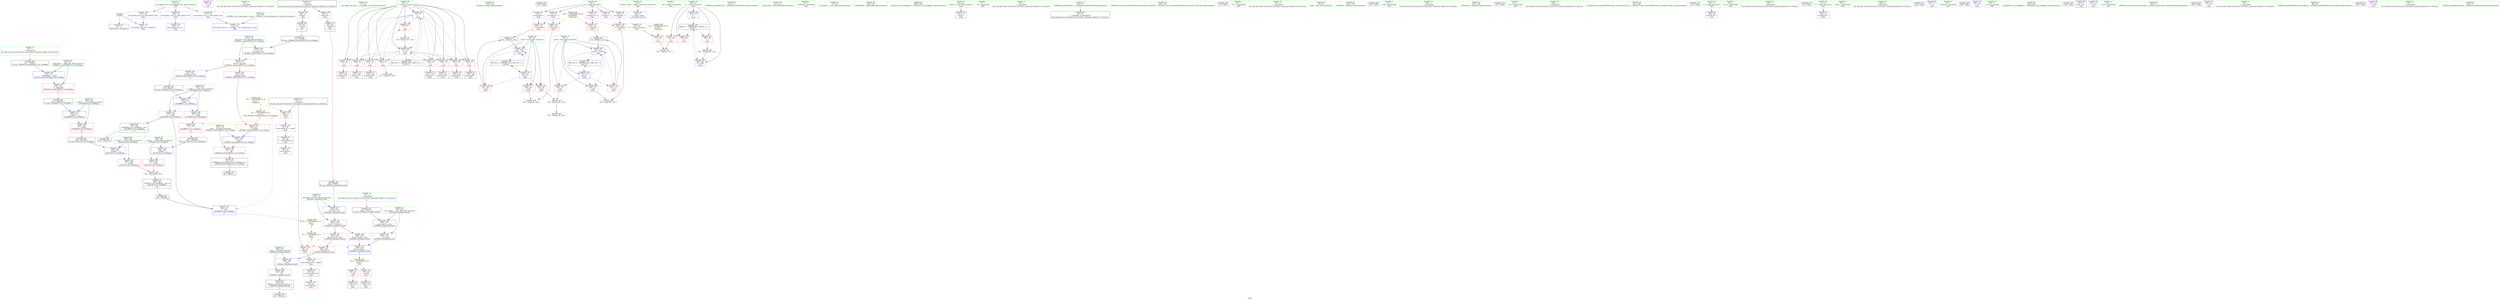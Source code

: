 digraph "SVFG" {
	label="SVFG";

	Node0x56224a4ab5f0 [shape=record,color=grey,label="{NodeID: 0\nNullPtr}"];
	Node0x56224a4ab5f0 -> Node0x56224a4c4850[style=solid];
	Node0x56224a4ab5f0 -> Node0x56224a4ca4c0[style=solid];
	Node0x56224a4c34f0 [shape=record,color=purple,label="{NodeID: 97\n189\<--30\n\<--.str.5\nmain\n}"];
	Node0x56224a4c0b30 [shape=record,color=green,label="{NodeID: 14\n77\<--1\n\<--dummyObj\nCan only get source location for instruction, argument, global var or function.}"];
	Node0x56224a4c30c0 [shape=record,color=red,label="{NodeID: 111\n100\<--21\n\<--stdin\nmain\n}"];
	Node0x56224a4c30c0 -> Node0x56224a4c5060[style=solid];
	Node0x56224a4c1930 [shape=record,color=green,label="{NodeID: 28\n37\<--38\n__cxx_global_var_init\<--__cxx_global_var_init_field_insensitive\n}"];
	Node0x56224a4c8d30 [shape=record,color=red,label="{NodeID: 125\n136\<--72\n\<--i\nmain\n}"];
	Node0x56224a4c8d30 -> Node0x56224a4c52d0[style=solid];
	Node0x56224a4c2610 [shape=record,color=green,label="{NodeID: 42\n104\<--105\nfreopen\<--freopen_field_insensitive\n}"];
	Node0x56224a4defd0 [shape=record,color=yellow,style=double,label="{NodeID: 305\n2V_3 = CSCHI(MR_2V_2)\npts\{1 \}\nCS[]}"];
	Node0x56224a4defd0 -> Node0x56224a4c30c0[style=dashed];
	Node0x56224a4defd0 -> Node0x56224a4c3190[style=dashed];
	Node0x56224a4c9890 [shape=record,color=red,label="{NodeID: 139\n226\<--216\n\<--__fmtfl.addr\n_ZNSt8ios_base4setfESt13_Ios_Fmtflags\n|{<s0>17}}"];
	Node0x56224a4c9890:s0 -> Node0x56224a4e9ae0[style=solid,color=red];
	Node0x56224a4c4310 [shape=record,color=green,label="{NodeID: 56\n278\<--279\n__a.addr\<--__a.addr_field_insensitive\n_ZStoRRSt13_Ios_FmtflagsS_\n}"];
	Node0x56224a4c4310 -> Node0x56224a4c9e40[style=solid];
	Node0x56224a4c4310 -> Node0x56224a4c9f10[style=solid];
	Node0x56224a4c4310 -> Node0x56224a4cb2c0[style=solid];
	Node0x56224a4e9590 [shape=record,color=black,label="{NodeID: 319\n110 = PHI()\n}"];
	Node0x56224a4ca3f0 [shape=record,color=blue,label="{NodeID: 153\n311\<--34\nllvm.global_ctors_1\<--_GLOBAL__sub_I_hqwhuang_2_0.cpp\nGlob }"];
	Node0x56224a4c4f90 [shape=record,color=black,label="{NodeID: 70\n95\<--94\n\<--add.ptr5\nmain\n|{<s0>5}}"];
	Node0x56224a4c4f90:s0 -> Node0x56224a4e9ea0[style=solid,color=red];
	Node0x56224a4d12a0 [shape=record,color=grey,label="{NodeID: 250\n165 = cmp(160, 164, )\n}"];
	Node0x56224a4caf80 [shape=record,color=blue,label="{NodeID: 167\n236\<--234\nthis.addr\<--this\n_ZNSt8ios_base9precisionEl\n}"];
	Node0x56224a4caf80 -> Node0x56224a4c9b00[style=dashed];
	Node0x56224a4c5af0 [shape=record,color=purple,label="{NodeID: 84\n43\<--4\n\<--_ZStL8__ioinit\n__cxx_global_var_init\n}"];
	Node0x56224a4bf770 [shape=record,color=green,label="{NodeID: 1\n7\<--1\n__dso_handle\<--dummyObj\nGlob }"];
	Node0x56224a4db650 [shape=record,color=yellow,style=double,label="{NodeID: 264\n6V_1 = ENCHI(MR_6V_0)\npts\{65 \}\nFun[main]}"];
	Node0x56224a4db650 -> Node0x56224a4c3260[style=dashed];
	Node0x56224a4c35c0 [shape=record,color=purple,label="{NodeID: 98\n310\<--32\nllvm.global_ctors_0\<--llvm.global_ctors\nGlob }"];
	Node0x56224a4c35c0 -> Node0x56224a4ca320[style=solid];
	Node0x56224a4c0c30 [shape=record,color=green,label="{NodeID: 15\n87\<--1\n\<--dummyObj\nCan only get source location for instruction, argument, global var or function.|{<s0>4}}"];
	Node0x56224a4c0c30:s0 -> Node0x56224a4e9d60[style=solid,color=red];
	Node0x56224a4c3190 [shape=record,color=red,label="{NodeID: 112\n106\<--26\n\<--stdout\nmain\n}"];
	Node0x56224a4c3190 -> Node0x56224a4c5130[style=solid];
	Node0x56224a4c1a30 [shape=record,color=green,label="{NodeID: 29\n41\<--42\n_ZNSt8ios_base4InitC1Ev\<--_ZNSt8ios_base4InitC1Ev_field_insensitive\n}"];
	Node0x56224a4c8e00 [shape=record,color=red,label="{NodeID: 126\n140\<--72\n\<--i\nmain\n}"];
	Node0x56224a4c8e00 -> Node0x56224a4c53a0[style=solid];
	Node0x56224a4c2710 [shape=record,color=green,label="{NodeID: 43\n111\<--112\n_ZNSirsERi\<--_ZNSirsERi_field_insensitive\n}"];
	Node0x56224a4df130 [shape=record,color=yellow,style=double,label="{NodeID: 306\n2V_2 = CSCHI(MR_2V_1)\npts\{1 \}\nCS[]|{<s0>4}}"];
	Node0x56224a4df130:s0 -> Node0x56224a4dee70[style=dashed,color=blue];
	Node0x56224a4c9960 [shape=record,color=red,label="{NodeID: 140\n231\<--218\n\<--__old\n_ZNSt8ios_base4setfESt13_Ios_Fmtflags\n}"];
	Node0x56224a4c9960 -> Node0x56224a4c57b0[style=solid];
	Node0x56224a4c43e0 [shape=record,color=green,label="{NodeID: 57\n280\<--281\n__b.addr\<--__b.addr_field_insensitive\n_ZStoRRSt13_Ios_FmtflagsS_\n}"];
	Node0x56224a4c43e0 -> Node0x56224a4c9fe0[style=solid];
	Node0x56224a4c43e0 -> Node0x56224a4cb390[style=solid];
	Node0x56224a4e9660 [shape=record,color=black,label="{NodeID: 320\n228 = PHI(275, )\n}"];
	Node0x56224a4ca4c0 [shape=record,color=blue, style = dotted,label="{NodeID: 154\n312\<--3\nllvm.global_ctors_2\<--dummyVal\nGlob }"];
	Node0x56224a4c5060 [shape=record,color=black,label="{NodeID: 71\n103\<--100\ncall7\<--\nmain\n}"];
	Node0x56224a4d1420 [shape=record,color=grey,label="{NodeID: 251\n118 = cmp(116, 117, )\n}"];
	Node0x56224a4cb050 [shape=record,color=blue,label="{NodeID: 168\n238\<--235\n__prec.addr\<--__prec\n_ZNSt8ios_base9precisionEl\n}"];
	Node0x56224a4cb050 -> Node0x56224a4c9bd0[style=dashed];
	Node0x56224a4c5bc0 [shape=record,color=purple,label="{NodeID: 85\n132\<--8\narrayidx\<--x\nmain\n}"];
	Node0x56224a4bf800 [shape=record,color=green,label="{NodeID: 2\n14\<--1\n_ZSt4cout\<--dummyObj\nGlob }"];
	Node0x56224a4c36c0 [shape=record,color=purple,label="{NodeID: 99\n311\<--32\nllvm.global_ctors_1\<--llvm.global_ctors\nGlob }"];
	Node0x56224a4c36c0 -> Node0x56224a4ca3f0[style=solid];
	Node0x56224a4c0d30 [shape=record,color=green,label="{NodeID: 16\n97\<--1\n\<--dummyObj\nCan only get source location for instruction, argument, global var or function.|{<s0>5}}"];
	Node0x56224a4c0d30:s0 -> Node0x56224a4e9fe0[style=solid,color=red];
	Node0x56224a4c3260 [shape=record,color=red,label="{NodeID: 113\n117\<--64\n\<--T\nmain\n}"];
	Node0x56224a4c3260 -> Node0x56224a4d1420[style=solid];
	Node0x56224a4c1b30 [shape=record,color=green,label="{NodeID: 30\n47\<--48\n__cxa_atexit\<--__cxa_atexit_field_insensitive\n}"];
	Node0x56224a4c8ed0 [shape=record,color=red,label="{NodeID: 127\n145\<--72\n\<--i\nmain\n}"];
	Node0x56224a4c8ed0 -> Node0x56224a4c5470[style=solid];
	Node0x56224a4c2810 [shape=record,color=green,label="{NodeID: 44\n134\<--135\n_ZNSirsERd\<--_ZNSirsERd_field_insensitive\n}"];
	Node0x56224a4e79b0 [shape=record,color=black,label="{NodeID: 307\n86 = PHI(211, )\n}"];
	Node0x56224a4c9a30 [shape=record,color=red,label="{NodeID: 141\n224\<--223\n\<--_M_flags\n_ZNSt8ios_base4setfESt13_Ios_Fmtflags\n}"];
	Node0x56224a4c9a30 -> Node0x56224a4caeb0[style=solid];
	Node0x56224a4c44b0 [shape=record,color=green,label="{NodeID: 58\n288\<--289\n_ZStorSt13_Ios_FmtflagsS_\<--_ZStorSt13_Ios_FmtflagsS__field_insensitive\n}"];
	Node0x56224a4e97d0 [shape=record,color=black,label="{NodeID: 321\n287 = PHI(293, )\n}"];
	Node0x56224a4e97d0 -> Node0x56224a4cb460[style=solid];
	Node0x56224a4ca5c0 [shape=record,color=blue,label="{NodeID: 155\n62\<--75\nretval\<--\nmain\n}"];
	Node0x56224a4c5130 [shape=record,color=black,label="{NodeID: 72\n109\<--106\ncall8\<--\nmain\n}"];
	Node0x56224a4cb120 [shape=record,color=blue,label="{NodeID: 169\n240\<--246\n__old\<--\n_ZNSt8ios_base9precisionEl\n}"];
	Node0x56224a4cb120 -> Node0x56224a4c9ca0[style=dashed];
	Node0x56224a4c5c90 [shape=record,color=purple,label="{NodeID: 86\n147\<--8\narrayidx21\<--x\nmain\n}"];
	Node0x56224a4c5c90 -> Node0x56224a4c9480[style=solid];
	Node0x56224a4bfab0 [shape=record,color=green,label="{NodeID: 3\n17\<--1\n.str\<--dummyObj\nGlob }"];
	Node0x56224a4c37c0 [shape=record,color=purple,label="{NodeID: 100\n312\<--32\nllvm.global_ctors_2\<--llvm.global_ctors\nGlob }"];
	Node0x56224a4c37c0 -> Node0x56224a4ca4c0[style=solid];
	Node0x56224a4c0e30 [shape=record,color=green,label="{NodeID: 17\n114\<--1\n\<--dummyObj\nCan only get source location for instruction, argument, global var or function.}"];
	Node0x56224a4c3330 [shape=record,color=red,label="{NodeID: 114\n116\<--66\n\<--t\nmain\n}"];
	Node0x56224a4c3330 -> Node0x56224a4d1420[style=solid];
	Node0x56224a4c1c30 [shape=record,color=green,label="{NodeID: 31\n46\<--52\n_ZNSt8ios_base4InitD1Ev\<--_ZNSt8ios_base4InitD1Ev_field_insensitive\n}"];
	Node0x56224a4c1c30 -> Node0x56224a4c4b50[style=solid];
	Node0x56224a4c8fa0 [shape=record,color=red,label="{NodeID: 128\n153\<--72\n\<--i\nmain\n}"];
	Node0x56224a4c8fa0 -> Node0x56224a4c5540[style=solid];
	Node0x56224a4c2910 [shape=record,color=green,label="{NodeID: 45\n183\<--184\n_ZStlsISt11char_traitsIcEERSt13basic_ostreamIcT_ES5_PKc\<--_ZStlsISt11char_traitsIcEERSt13basic_ostreamIcT_ES5_PKc_field_insensitive\n}"];
	Node0x56224a4e89a0 [shape=record,color=black,label="{NodeID: 308\n76 = PHI()\n}"];
	Node0x56224a4c9b00 [shape=record,color=red,label="{NodeID: 142\n244\<--236\nthis1\<--this.addr\n_ZNSt8ios_base9precisionEl\n}"];
	Node0x56224a4c9b00 -> Node0x56224a4c2be0[style=solid];
	Node0x56224a4c9b00 -> Node0x56224a4c2cb0[style=solid];
	Node0x56224a4c45b0 [shape=record,color=green,label="{NodeID: 59\n296\<--297\n__a.addr\<--__a.addr_field_insensitive\n_ZStorSt13_Ios_FmtflagsS_\n}"];
	Node0x56224a4c45b0 -> Node0x56224a4ca180[style=solid];
	Node0x56224a4c45b0 -> Node0x56224a4cb530[style=solid];
	Node0x56224a4e99a0 [shape=record,color=black,label="{NodeID: 322\n276 = PHI(227, )\n0th arg _ZStoRRSt13_Ios_FmtflagsS_ }"];
	Node0x56224a4e99a0 -> Node0x56224a4cb2c0[style=solid];
	Node0x56224a4ca690 [shape=record,color=blue,label="{NodeID: 156\n66\<--114\nt\<--\nmain\n}"];
	Node0x56224a4ca690 -> Node0x56224a4d9380[style=dashed];
	Node0x56224a4c5200 [shape=record,color=black,label="{NodeID: 73\n131\<--130\nidxprom\<--\nmain\n}"];
	Node0x56224a4cb1f0 [shape=record,color=blue,label="{NodeID: 170\n249\<--248\n_M_precision2\<--\n_ZNSt8ios_base9precisionEl\n|{<s0>5}}"];
	Node0x56224a4cb1f0:s0 -> Node0x56224a4defd0[style=dashed,color=blue];
	Node0x56224a4c5d60 [shape=record,color=purple,label="{NodeID: 87\n155\<--8\narrayidx24\<--x\nmain\n}"];
	Node0x56224a4c5d60 -> Node0x56224a4c9550[style=solid];
	Node0x56224a4bfb40 [shape=record,color=green,label="{NodeID: 4\n19\<--1\n.str.1\<--dummyObj\nGlob }"];
	Node0x56224a4c38c0 [shape=record,color=purple,label="{NodeID: 101\n81\<--80\nvbase.offset.ptr\<--vtable\nmain\n}"];
	Node0x56224a4c38c0 -> Node0x56224a4c4d20[style=solid];
	Node0x56224a4c0f30 [shape=record,color=green,label="{NodeID: 18\n121\<--1\n\<--dummyObj\nCan only get source location for instruction, argument, global var or function.}"];
	Node0x56224a4c8510 [shape=record,color=red,label="{NodeID: 115\n185\<--66\n\<--t\nmain\n}"];
	Node0x56224a4c1d30 [shape=record,color=green,label="{NodeID: 32\n59\<--60\nmain\<--main_field_insensitive\n}"];
	Node0x56224a4c9070 [shape=record,color=red,label="{NodeID: 129\n161\<--72\n\<--i\nmain\n}"];
	Node0x56224a4c9070 -> Node0x56224a4c5610[style=solid];
	Node0x56224a4c2a10 [shape=record,color=green,label="{NodeID: 46\n187\<--188\n_ZNSolsEi\<--_ZNSolsEi_field_insensitive\n}"];
	Node0x56224a4e8a70 [shape=record,color=black,label="{NodeID: 309\n133 = PHI()\n}"];
	Node0x56224a4c9bd0 [shape=record,color=red,label="{NodeID: 143\n248\<--238\n\<--__prec.addr\n_ZNSt8ios_base9precisionEl\n}"];
	Node0x56224a4c9bd0 -> Node0x56224a4cb1f0[style=solid];
	Node0x56224a4c4680 [shape=record,color=green,label="{NodeID: 60\n298\<--299\n__b.addr\<--__b.addr_field_insensitive\n_ZStorSt13_Ios_FmtflagsS_\n}"];
	Node0x56224a4c4680 -> Node0x56224a4ca250[style=solid];
	Node0x56224a4c4680 -> Node0x56224a4cb600[style=solid];
	Node0x56224a4e9ae0 [shape=record,color=black,label="{NodeID: 323\n277 = PHI(226, )\n1st arg _ZStoRRSt13_Ios_FmtflagsS_ }"];
	Node0x56224a4e9ae0 -> Node0x56224a4cb390[style=solid];
	Node0x56224a4ca760 [shape=record,color=blue,label="{NodeID: 157\n68\<--121\nmaxx\<--\nmain\n}"];
	Node0x56224a4ca760 -> Node0x56224a4c86b0[style=dashed];
	Node0x56224a4ca760 -> Node0x56224a4c8780[style=dashed];
	Node0x56224a4ca760 -> Node0x56224a4c8850[style=dashed];
	Node0x56224a4ca760 -> Node0x56224a4ca9d0[style=dashed];
	Node0x56224a4ca760 -> Node0x56224a4d9880[style=dashed];
	Node0x56224a4c52d0 [shape=record,color=black,label="{NodeID: 74\n137\<--136\nidxprom14\<--\nmain\n}"];
	Node0x56224a4cb2c0 [shape=record,color=blue,label="{NodeID: 171\n278\<--276\n__a.addr\<--__a\n_ZStoRRSt13_Ios_FmtflagsS_\n}"];
	Node0x56224a4cb2c0 -> Node0x56224a4c9e40[style=dashed];
	Node0x56224a4cb2c0 -> Node0x56224a4c9f10[style=dashed];
	Node0x56224a4c5e30 [shape=record,color=purple,label="{NodeID: 88\n163\<--8\narrayidx26\<--x\nmain\n}"];
	Node0x56224a4c5e30 -> Node0x56224a4c9620[style=solid];
	Node0x56224a4bfbd0 [shape=record,color=green,label="{NodeID: 5\n21\<--1\nstdin\<--dummyObj\nGlob }"];
	Node0x56224a4c3990 [shape=record,color=purple,label="{NodeID: 102\n91\<--90\nvbase.offset.ptr3\<--vtable2\nmain\n}"];
	Node0x56224a4c3990 -> Node0x56224a4c4ec0[style=solid];
	Node0x56224a4c1030 [shape=record,color=green,label="{NodeID: 19\n123\<--1\n\<--dummyObj\nCan only get source location for instruction, argument, global var or function.}"];
	Node0x56224a4c85e0 [shape=record,color=red,label="{NodeID: 116\n204\<--66\n\<--t\nmain\n}"];
	Node0x56224a4c85e0 -> Node0x56224a4d0b20[style=solid];
	Node0x56224a4c1e30 [shape=record,color=green,label="{NodeID: 33\n62\<--63\nretval\<--retval_field_insensitive\nmain\n}"];
	Node0x56224a4c1e30 -> Node0x56224a4ca5c0[style=solid];
	Node0x56224a4c9140 [shape=record,color=red,label="{NodeID: 130\n169\<--72\n\<--i\nmain\n}"];
	Node0x56224a4c9140 -> Node0x56224a4c56e0[style=solid];
	Node0x56224a4c2b10 [shape=record,color=green,label="{NodeID: 47\n197\<--198\n_ZNSolsEd\<--_ZNSolsEd_field_insensitive\n}"];
	Node0x56224a4e8ba0 [shape=record,color=black,label="{NodeID: 310\n139 = PHI()\n}"];
	Node0x56224a4c9ca0 [shape=record,color=red,label="{NodeID: 144\n251\<--240\n\<--__old\n_ZNSt8ios_base9precisionEl\n}"];
	Node0x56224a4c9ca0 -> Node0x56224a4c5880[style=solid];
	Node0x56224a4c4750 [shape=record,color=green,label="{NodeID: 61\n34\<--306\n_GLOBAL__sub_I_hqwhuang_2_0.cpp\<--_GLOBAL__sub_I_hqwhuang_2_0.cpp_field_insensitive\n}"];
	Node0x56224a4c4750 -> Node0x56224a4ca3f0[style=solid];
	Node0x56224a4e9c20 [shape=record,color=black,label="{NodeID: 324\n212 = PHI(85, )\n0th arg _ZNSt8ios_base4setfESt13_Ios_Fmtflags }"];
	Node0x56224a4e9c20 -> Node0x56224a4cad10[style=solid];
	Node0x56224a1ef8c0 [shape=record,color=black,label="{NodeID: 241\n158 = PHI(151, 156, )\n}"];
	Node0x56224a1ef8c0 -> Node0x56224a4ca9d0[style=solid];
	Node0x56224a4ca830 [shape=record,color=blue,label="{NodeID: 158\n70\<--123\nminn\<--\nmain\n}"];
	Node0x56224a4ca830 -> Node0x56224a4c8920[style=dashed];
	Node0x56224a4ca830 -> Node0x56224a4c89f0[style=dashed];
	Node0x56224a4ca830 -> Node0x56224a4c8ac0[style=dashed];
	Node0x56224a4ca830 -> Node0x56224a4caaa0[style=dashed];
	Node0x56224a4ca830 -> Node0x56224a4d9d80[style=dashed];
	Node0x56224a4c53a0 [shape=record,color=black,label="{NodeID: 75\n141\<--140\nidxprom17\<--\nmain\n}"];
	Node0x56224a4d9380 [shape=record,color=black,label="{NodeID: 255\nMR_8V_3 = PHI(MR_8V_4, MR_8V_2, )\npts\{67 \}\n}"];
	Node0x56224a4d9380 -> Node0x56224a4c3330[style=dashed];
	Node0x56224a4d9380 -> Node0x56224a4c8510[style=dashed];
	Node0x56224a4d9380 -> Node0x56224a4c85e0[style=dashed];
	Node0x56224a4d9380 -> Node0x56224a4cac40[style=dashed];
	Node0x56224a4cb390 [shape=record,color=blue,label="{NodeID: 172\n280\<--277\n__b.addr\<--__b\n_ZStoRRSt13_Ios_FmtflagsS_\n}"];
	Node0x56224a4cb390 -> Node0x56224a4c9fe0[style=dashed];
	Node0x56224a4c5f00 [shape=record,color=purple,label="{NodeID: 89\n171\<--8\narrayidx31\<--x\nmain\n}"];
	Node0x56224a4c5f00 -> Node0x56224a4c96f0[style=solid];
	Node0x56224a4bfc60 [shape=record,color=green,label="{NodeID: 6\n22\<--1\n.str.2\<--dummyObj\nGlob }"];
	Node0x56224a4dbab0 [shape=record,color=yellow,style=double,label="{NodeID: 269\n16V_1 = ENCHI(MR_16V_0)\npts\{90000 \}\nFun[main]}"];
	Node0x56224a4dbab0 -> Node0x56224a4c9480[style=dashed];
	Node0x56224a4dbab0 -> Node0x56224a4c9550[style=dashed];
	Node0x56224a4dbab0 -> Node0x56224a4c9620[style=dashed];
	Node0x56224a4dbab0 -> Node0x56224a4c96f0[style=dashed];
	Node0x56224a4c3a60 [shape=record,color=purple,label="{NodeID: 103\n223\<--222\n_M_flags\<--this1\n_ZNSt8ios_base4setfESt13_Ios_Fmtflags\n}"];
	Node0x56224a4c3a60 -> Node0x56224a4c9a30[style=solid];
	Node0x56224a4c1130 [shape=record,color=green,label="{NodeID: 20\n128\<--1\n\<--dummyObj\nCan only get source location for instruction, argument, global var or function.}"];
	Node0x56224a4c86b0 [shape=record,color=red,label="{NodeID: 117\n144\<--68\n\<--maxx\nmain\n}"];
	Node0x56224a4c86b0 -> Node0x56224a4d1120[style=solid];
	Node0x56224a4c1f00 [shape=record,color=green,label="{NodeID: 34\n64\<--65\nT\<--T_field_insensitive\nmain\n}"];
	Node0x56224a4c1f00 -> Node0x56224a4c3260[style=solid];
	Node0x56224a4c9210 [shape=record,color=red,label="{NodeID: 131\n177\<--72\n\<--i\nmain\n}"];
	Node0x56224a4c9210 -> Node0x56224a4d0e20[style=solid];
	Node0x56224a4c3c30 [shape=record,color=green,label="{NodeID: 48\n201\<--202\n_ZStlsISt11char_traitsIcEERSt13basic_ostreamIcT_ES5_c\<--_ZStlsISt11char_traitsIcEERSt13basic_ostreamIcT_ES5_c_field_insensitive\n}"];
	Node0x56224a4e8ca0 [shape=record,color=black,label="{NodeID: 311\n143 = PHI()\n}"];
	Node0x56224a4c9d70 [shape=record,color=red,label="{NodeID: 145\n246\<--245\n\<--_M_precision\n_ZNSt8ios_base9precisionEl\n}"];
	Node0x56224a4c9d70 -> Node0x56224a4cb120[style=solid];
	Node0x56224a4c4850 [shape=record,color=black,label="{NodeID: 62\n2\<--3\ndummyVal\<--dummyVal\n}"];
	Node0x56224a4e9d60 [shape=record,color=black,label="{NodeID: 325\n213 = PHI(87, )\n1st arg _ZNSt8ios_base4setfESt13_Ios_Fmtflags }"];
	Node0x56224a4e9d60 -> Node0x56224a4cade0[style=solid];
	Node0x56224a4d0280 [shape=record,color=black,label="{NodeID: 242\n174 = PHI(167, 172, )\n}"];
	Node0x56224a4d0280 -> Node0x56224a4caaa0[style=solid];
	Node0x56224a4ca900 [shape=record,color=blue,label="{NodeID: 159\n72\<--75\ni\<--\nmain\n}"];
	Node0x56224a4ca900 -> Node0x56224a4c8b90[style=dashed];
	Node0x56224a4ca900 -> Node0x56224a4c8c60[style=dashed];
	Node0x56224a4ca900 -> Node0x56224a4c8d30[style=dashed];
	Node0x56224a4ca900 -> Node0x56224a4c8e00[style=dashed];
	Node0x56224a4ca900 -> Node0x56224a4c8ed0[style=dashed];
	Node0x56224a4ca900 -> Node0x56224a4c8fa0[style=dashed];
	Node0x56224a4ca900 -> Node0x56224a4c9070[style=dashed];
	Node0x56224a4ca900 -> Node0x56224a4c9140[style=dashed];
	Node0x56224a4ca900 -> Node0x56224a4c9210[style=dashed];
	Node0x56224a4ca900 -> Node0x56224a4cab70[style=dashed];
	Node0x56224a4ca900 -> Node0x56224a4da280[style=dashed];
	Node0x56224a4c5470 [shape=record,color=black,label="{NodeID: 76\n146\<--145\nidxprom20\<--\nmain\n}"];
	Node0x56224a4d9880 [shape=record,color=black,label="{NodeID: 256\nMR_10V_2 = PHI(MR_10V_4, MR_10V_1, )\npts\{69 \}\n}"];
	Node0x56224a4d9880 -> Node0x56224a4ca760[style=dashed];
	Node0x56224a4cb460 [shape=record,color=blue,label="{NodeID: 173\n290\<--287\n\<--call\n_ZStoRRSt13_Ios_FmtflagsS_\n|{<s0>17}}"];
	Node0x56224a4cb460:s0 -> Node0x56224a4df130[style=dashed,color=blue];
	Node0x56224a4c5fd0 [shape=record,color=purple,label="{NodeID: 90\n138\<--10\narrayidx15\<--y\nmain\n}"];
	Node0x56224a4bfd20 [shape=record,color=green,label="{NodeID: 7\n24\<--1\n.str.3\<--dummyObj\nGlob }"];
	Node0x56224a4dbb90 [shape=record,color=yellow,style=double,label="{NodeID: 270\n2V_1 = ENCHI(MR_2V_0)\npts\{1 \}\nFun[_ZNSt8ios_base4setfESt13_Ios_Fmtflags]|{|<s1>17|<s2>17}}"];
	Node0x56224a4dbb90 -> Node0x56224a4c9a30[style=dashed];
	Node0x56224a4dbb90:s1 -> Node0x56224a4ca0b0[style=dashed,color=red];
	Node0x56224a4dbb90:s2 -> Node0x56224a4cb460[style=dashed,color=red];
	Node0x56224a4c3b30 [shape=record,color=purple,label="{NodeID: 104\n227\<--222\n_M_flags2\<--this1\n_ZNSt8ios_base4setfESt13_Ios_Fmtflags\n|{<s0>17}}"];
	Node0x56224a4c3b30:s0 -> Node0x56224a4e99a0[style=solid,color=red];
	Node0x56224a4c1230 [shape=record,color=green,label="{NodeID: 21\n195\<--1\n\<--dummyObj\nCan only get source location for instruction, argument, global var or function.}"];
	Node0x56224a4c8780 [shape=record,color=red,label="{NodeID: 118\n151\<--68\n\<--maxx\nmain\n}"];
	Node0x56224a4c8780 -> Node0x56224a1ef8c0[style=solid];
	Node0x56224a4c1fd0 [shape=record,color=green,label="{NodeID: 35\n66\<--67\nt\<--t_field_insensitive\nmain\n}"];
	Node0x56224a4c1fd0 -> Node0x56224a4c3330[style=solid];
	Node0x56224a4c1fd0 -> Node0x56224a4c8510[style=solid];
	Node0x56224a4c1fd0 -> Node0x56224a4c85e0[style=solid];
	Node0x56224a4c1fd0 -> Node0x56224a4ca690[style=solid];
	Node0x56224a4c1fd0 -> Node0x56224a4cac40[style=solid];
	Node0x56224a4c92e0 [shape=record,color=red,label="{NodeID: 132\n83\<--82\nvbase.offset\<--\nmain\n}"];
	Node0x56224a4c3d30 [shape=record,color=green,label="{NodeID: 49\n214\<--215\nthis.addr\<--this.addr_field_insensitive\n_ZNSt8ios_base4setfESt13_Ios_Fmtflags\n}"];
	Node0x56224a4c3d30 -> Node0x56224a4c97c0[style=solid];
	Node0x56224a4c3d30 -> Node0x56224a4cad10[style=solid];
	Node0x56224a4e8d70 [shape=record,color=black,label="{NodeID: 312\n44 = PHI()\n}"];
	Node0x56224a4c9e40 [shape=record,color=red,label="{NodeID: 146\n284\<--278\n\<--__a.addr\n_ZStoRRSt13_Ios_FmtflagsS_\n}"];
	Node0x56224a4c9e40 -> Node0x56224a4ca0b0[style=solid];
	Node0x56224a4c4950 [shape=record,color=black,label="{NodeID: 63\n15\<--14\n\<--_ZSt4cout\nCan only get source location for instruction, argument, global var or function.}"];
	Node0x56224a4c4950 -> Node0x56224a4c2d80[style=solid];
	Node0x56224a4c4950 -> Node0x56224a4c2e50[style=solid];
	Node0x56224a4e9ea0 [shape=record,color=black,label="{NodeID: 326\n234 = PHI(95, )\n0th arg _ZNSt8ios_base9precisionEl }"];
	Node0x56224a4e9ea0 -> Node0x56224a4caf80[style=solid];
	Node0x56224a4d0820 [shape=record,color=grey,label="{NodeID: 243\n193 = Binary(191, 192, )\n}"];
	Node0x56224a4d0820 -> Node0x56224a4d09a0[style=solid];
	Node0x56224a4ca9d0 [shape=record,color=blue,label="{NodeID: 160\n68\<--158\nmaxx\<--cond\nmain\n}"];
	Node0x56224a4ca9d0 -> Node0x56224a4c86b0[style=dashed];
	Node0x56224a4ca9d0 -> Node0x56224a4c8780[style=dashed];
	Node0x56224a4ca9d0 -> Node0x56224a4c8850[style=dashed];
	Node0x56224a4ca9d0 -> Node0x56224a4ca9d0[style=dashed];
	Node0x56224a4ca9d0 -> Node0x56224a4d9880[style=dashed];
	Node0x56224a4c5540 [shape=record,color=black,label="{NodeID: 77\n154\<--153\nidxprom23\<--\nmain\n}"];
	Node0x56224a4d9d80 [shape=record,color=black,label="{NodeID: 257\nMR_12V_2 = PHI(MR_12V_4, MR_12V_1, )\npts\{71 \}\n}"];
	Node0x56224a4d9d80 -> Node0x56224a4ca830[style=dashed];
	Node0x56224a4cb530 [shape=record,color=blue,label="{NodeID: 174\n296\<--294\n__a.addr\<--__a\n_ZStorSt13_Ios_FmtflagsS_\n}"];
	Node0x56224a4cb530 -> Node0x56224a4ca180[style=dashed];
	Node0x56224a4c60a0 [shape=record,color=purple,label="{NodeID: 91\n142\<--12\narrayidx18\<--z\nmain\n}"];
	Node0x56224a4bfde0 [shape=record,color=green,label="{NodeID: 8\n26\<--1\nstdout\<--dummyObj\nGlob }"];
	Node0x56224a4c2be0 [shape=record,color=purple,label="{NodeID: 105\n245\<--244\n_M_precision\<--this1\n_ZNSt8ios_base9precisionEl\n}"];
	Node0x56224a4c2be0 -> Node0x56224a4c9d70[style=solid];
	Node0x56224a4c1330 [shape=record,color=green,label="{NodeID: 22\n200\<--1\n\<--dummyObj\nCan only get source location for instruction, argument, global var or function.}"];
	Node0x56224a4c8850 [shape=record,color=red,label="{NodeID: 119\n191\<--68\n\<--maxx\nmain\n}"];
	Node0x56224a4c8850 -> Node0x56224a4d0820[style=solid];
	Node0x56224a4c20a0 [shape=record,color=green,label="{NodeID: 36\n68\<--69\nmaxx\<--maxx_field_insensitive\nmain\n}"];
	Node0x56224a4c20a0 -> Node0x56224a4c86b0[style=solid];
	Node0x56224a4c20a0 -> Node0x56224a4c8780[style=solid];
	Node0x56224a4c20a0 -> Node0x56224a4c8850[style=solid];
	Node0x56224a4c20a0 -> Node0x56224a4ca760[style=solid];
	Node0x56224a4c20a0 -> Node0x56224a4ca9d0[style=solid];
	Node0x56224a4c93b0 [shape=record,color=red,label="{NodeID: 133\n93\<--92\nvbase.offset4\<--\nmain\n}"];
	Node0x56224a4c3e00 [shape=record,color=green,label="{NodeID: 50\n216\<--217\n__fmtfl.addr\<--__fmtfl.addr_field_insensitive\n_ZNSt8ios_base4setfESt13_Ios_Fmtflags\n}"];
	Node0x56224a4c3e00 -> Node0x56224a4c9890[style=solid];
	Node0x56224a4c3e00 -> Node0x56224a4cade0[style=solid];
	Node0x56224a4e8e40 [shape=record,color=black,label="{NodeID: 313\n182 = PHI()\n}"];
	Node0x56224a4c9f10 [shape=record,color=red,label="{NodeID: 147\n290\<--278\n\<--__a.addr\n_ZStoRRSt13_Ios_FmtflagsS_\n}"];
	Node0x56224a4c9f10 -> Node0x56224a4c5950[style=solid];
	Node0x56224a4c9f10 -> Node0x56224a4cb460[style=solid];
	Node0x56224a4c4a50 [shape=record,color=black,label="{NodeID: 64\n16\<--14\n\<--_ZSt4cout\nCan only get source location for instruction, argument, global var or function.}"];
	Node0x56224a4c4a50 -> Node0x56224a4c2f20[style=solid];
	Node0x56224a4c4a50 -> Node0x56224a4c2ff0[style=solid];
	Node0x56224a4e9fe0 [shape=record,color=black,label="{NodeID: 327\n235 = PHI(97, )\n1st arg _ZNSt8ios_base9precisionEl }"];
	Node0x56224a4e9fe0 -> Node0x56224a4cb050[style=solid];
	Node0x56224a4d09a0 [shape=record,color=grey,label="{NodeID: 244\n194 = Binary(193, 195, )\n}"];
	Node0x56224a4caaa0 [shape=record,color=blue,label="{NodeID: 161\n70\<--174\nminn\<--cond33\nmain\n}"];
	Node0x56224a4caaa0 -> Node0x56224a4c8920[style=dashed];
	Node0x56224a4caaa0 -> Node0x56224a4c89f0[style=dashed];
	Node0x56224a4caaa0 -> Node0x56224a4c8ac0[style=dashed];
	Node0x56224a4caaa0 -> Node0x56224a4caaa0[style=dashed];
	Node0x56224a4caaa0 -> Node0x56224a4d9d80[style=dashed];
	Node0x56224a4c5610 [shape=record,color=black,label="{NodeID: 78\n162\<--161\nidxprom25\<--\nmain\n}"];
	Node0x56224a4da280 [shape=record,color=black,label="{NodeID: 258\nMR_14V_2 = PHI(MR_14V_4, MR_14V_1, )\npts\{73 \}\n}"];
	Node0x56224a4da280 -> Node0x56224a4ca900[style=dashed];
	Node0x56224a4cb600 [shape=record,color=blue,label="{NodeID: 175\n298\<--295\n__b.addr\<--__b\n_ZStorSt13_Ios_FmtflagsS_\n}"];
	Node0x56224a4cb600 -> Node0x56224a4ca250[style=dashed];
	Node0x56224a4c6170 [shape=record,color=purple,label="{NodeID: 92\n101\<--17\n\<--.str\nmain\n}"];
	Node0x56224a4c0670 [shape=record,color=green,label="{NodeID: 9\n27\<--1\n_ZSt3cin\<--dummyObj\nGlob }"];
	Node0x56224a4c2cb0 [shape=record,color=purple,label="{NodeID: 106\n249\<--244\n_M_precision2\<--this1\n_ZNSt8ios_base9precisionEl\n}"];
	Node0x56224a4c2cb0 -> Node0x56224a4cb1f0[style=solid];
	Node0x56224a4c1430 [shape=record,color=green,label="{NodeID: 23\n4\<--6\n_ZStL8__ioinit\<--_ZStL8__ioinit_field_insensitive\nGlob }"];
	Node0x56224a4c1430 -> Node0x56224a4c5af0[style=solid];
	Node0x56224a4c8920 [shape=record,color=red,label="{NodeID: 120\n160\<--70\n\<--minn\nmain\n}"];
	Node0x56224a4c8920 -> Node0x56224a4d12a0[style=solid];
	Node0x56224a4c2170 [shape=record,color=green,label="{NodeID: 37\n70\<--71\nminn\<--minn_field_insensitive\nmain\n}"];
	Node0x56224a4c2170 -> Node0x56224a4c8920[style=solid];
	Node0x56224a4c2170 -> Node0x56224a4c89f0[style=solid];
	Node0x56224a4c2170 -> Node0x56224a4c8ac0[style=solid];
	Node0x56224a4c2170 -> Node0x56224a4ca830[style=solid];
	Node0x56224a4c2170 -> Node0x56224a4caaa0[style=solid];
	Node0x56224a4c9480 [shape=record,color=red,label="{NodeID: 134\n148\<--147\n\<--arrayidx21\nmain\n}"];
	Node0x56224a4c9480 -> Node0x56224a4d1120[style=solid];
	Node0x56224a4c3ed0 [shape=record,color=green,label="{NodeID: 51\n218\<--219\n__old\<--__old_field_insensitive\n_ZNSt8ios_base4setfESt13_Ios_Fmtflags\n}"];
	Node0x56224a4c3ed0 -> Node0x56224a4c9960[style=solid];
	Node0x56224a4c3ed0 -> Node0x56224a4caeb0[style=solid];
	Node0x56224a4e8fa0 [shape=record,color=black,label="{NodeID: 314\n186 = PHI()\n}"];
	Node0x56224a4c9fe0 [shape=record,color=red,label="{NodeID: 148\n286\<--280\n\<--__b.addr\n_ZStoRRSt13_Ios_FmtflagsS_\n|{<s0>18}}"];
	Node0x56224a4c9fe0:s0 -> Node0x56224a4ea260[style=solid,color=red];
	Node0x56224a4c4b50 [shape=record,color=black,label="{NodeID: 65\n45\<--46\n\<--_ZNSt8ios_base4InitD1Ev\nCan only get source location for instruction, argument, global var or function.}"];
	Node0x56224a4ea120 [shape=record,color=black,label="{NodeID: 328\n294 = PHI(285, )\n0th arg _ZStorSt13_Ios_FmtflagsS_ }"];
	Node0x56224a4ea120 -> Node0x56224a4cb530[style=solid];
	Node0x56224a4d0b20 [shape=record,color=grey,label="{NodeID: 245\n205 = Binary(204, 114, )\n}"];
	Node0x56224a4d0b20 -> Node0x56224a4cac40[style=solid];
	Node0x56224a4cab70 [shape=record,color=blue,label="{NodeID: 162\n72\<--178\ni\<--inc\nmain\n}"];
	Node0x56224a4cab70 -> Node0x56224a4c8b90[style=dashed];
	Node0x56224a4cab70 -> Node0x56224a4c8c60[style=dashed];
	Node0x56224a4cab70 -> Node0x56224a4c8d30[style=dashed];
	Node0x56224a4cab70 -> Node0x56224a4c8e00[style=dashed];
	Node0x56224a4cab70 -> Node0x56224a4c8ed0[style=dashed];
	Node0x56224a4cab70 -> Node0x56224a4c8fa0[style=dashed];
	Node0x56224a4cab70 -> Node0x56224a4c9070[style=dashed];
	Node0x56224a4cab70 -> Node0x56224a4c9140[style=dashed];
	Node0x56224a4cab70 -> Node0x56224a4c9210[style=dashed];
	Node0x56224a4cab70 -> Node0x56224a4cab70[style=dashed];
	Node0x56224a4cab70 -> Node0x56224a4da280[style=dashed];
	Node0x56224a4c56e0 [shape=record,color=black,label="{NodeID: 79\n170\<--169\nidxprom30\<--\nmain\n}"];
	Node0x56224a4c6240 [shape=record,color=purple,label="{NodeID: 93\n102\<--19\n\<--.str.1\nmain\n}"];
	Node0x56224a4c0730 [shape=record,color=green,label="{NodeID: 10\n28\<--1\n.str.4\<--dummyObj\nGlob }"];
	Node0x56224a4c2d80 [shape=record,color=purple,label="{NodeID: 107\n84\<--15\nadd.ptr\<--\nmain\n}"];
	Node0x56224a4c2d80 -> Node0x56224a4c4df0[style=solid];
	Node0x56224a4c1530 [shape=record,color=green,label="{NodeID: 24\n8\<--9\nx\<--x_field_insensitive\nGlob }"];
	Node0x56224a4c1530 -> Node0x56224a4c5bc0[style=solid];
	Node0x56224a4c1530 -> Node0x56224a4c5c90[style=solid];
	Node0x56224a4c1530 -> Node0x56224a4c5d60[style=solid];
	Node0x56224a4c1530 -> Node0x56224a4c5e30[style=solid];
	Node0x56224a4c1530 -> Node0x56224a4c5f00[style=solid];
	Node0x56224a4c89f0 [shape=record,color=red,label="{NodeID: 121\n167\<--70\n\<--minn\nmain\n}"];
	Node0x56224a4c89f0 -> Node0x56224a4d0280[style=solid];
	Node0x56224a4c2240 [shape=record,color=green,label="{NodeID: 38\n72\<--73\ni\<--i_field_insensitive\nmain\n}"];
	Node0x56224a4c2240 -> Node0x56224a4c8b90[style=solid];
	Node0x56224a4c2240 -> Node0x56224a4c8c60[style=solid];
	Node0x56224a4c2240 -> Node0x56224a4c8d30[style=solid];
	Node0x56224a4c2240 -> Node0x56224a4c8e00[style=solid];
	Node0x56224a4c2240 -> Node0x56224a4c8ed0[style=solid];
	Node0x56224a4c2240 -> Node0x56224a4c8fa0[style=solid];
	Node0x56224a4c2240 -> Node0x56224a4c9070[style=solid];
	Node0x56224a4c2240 -> Node0x56224a4c9140[style=solid];
	Node0x56224a4c2240 -> Node0x56224a4c9210[style=solid];
	Node0x56224a4c2240 -> Node0x56224a4ca900[style=solid];
	Node0x56224a4c2240 -> Node0x56224a4cab70[style=solid];
	Node0x56224a4c9550 [shape=record,color=red,label="{NodeID: 135\n156\<--155\n\<--arrayidx24\nmain\n}"];
	Node0x56224a4c9550 -> Node0x56224a1ef8c0[style=solid];
	Node0x56224a4c3fa0 [shape=record,color=green,label="{NodeID: 52\n229\<--230\n_ZStoRRSt13_Ios_FmtflagsS_\<--_ZStoRRSt13_Ios_FmtflagsS__field_insensitive\n}"];
	Node0x56224a4e90a0 [shape=record,color=black,label="{NodeID: 315\n190 = PHI()\n}"];
	Node0x56224a4ca0b0 [shape=record,color=red,label="{NodeID: 149\n285\<--284\n\<--\n_ZStoRRSt13_Ios_FmtflagsS_\n|{<s0>18}}"];
	Node0x56224a4ca0b0:s0 -> Node0x56224a4ea120[style=solid,color=red];
	Node0x56224a4c4c50 [shape=record,color=black,label="{NodeID: 66\n61\<--75\nmain_ret\<--\nmain\n}"];
	Node0x56224a4ea260 [shape=record,color=black,label="{NodeID: 329\n295 = PHI(286, )\n1st arg _ZStorSt13_Ios_FmtflagsS_ }"];
	Node0x56224a4ea260 -> Node0x56224a4cb600[style=solid];
	Node0x56224a4d0ca0 [shape=record,color=grey,label="{NodeID: 246\n304 = Binary(302, 303, )\n}"];
	Node0x56224a4d0ca0 -> Node0x56224a4c5a20[style=solid];
	Node0x56224a4cac40 [shape=record,color=blue,label="{NodeID: 163\n66\<--205\nt\<--inc40\nmain\n}"];
	Node0x56224a4cac40 -> Node0x56224a4d9380[style=dashed];
	Node0x56224a4c57b0 [shape=record,color=black,label="{NodeID: 80\n211\<--231\n_ZNSt8ios_base4setfESt13_Ios_Fmtflags_ret\<--\n_ZNSt8ios_base4setfESt13_Ios_Fmtflags\n|{<s0>4}}"];
	Node0x56224a4c57b0:s0 -> Node0x56224a4e79b0[style=solid,color=blue];
	Node0x56224a4c6310 [shape=record,color=purple,label="{NodeID: 94\n107\<--22\n\<--.str.2\nmain\n}"];
	Node0x56224a4c0830 [shape=record,color=green,label="{NodeID: 11\n30\<--1\n.str.5\<--dummyObj\nGlob }"];
	Node0x56224a4c2e50 [shape=record,color=purple,label="{NodeID: 108\n94\<--15\nadd.ptr5\<--\nmain\n}"];
	Node0x56224a4c2e50 -> Node0x56224a4c4f90[style=solid];
	Node0x56224a4c1630 [shape=record,color=green,label="{NodeID: 25\n10\<--11\ny\<--y_field_insensitive\nGlob }"];
	Node0x56224a4c1630 -> Node0x56224a4c5fd0[style=solid];
	Node0x56224a4c8ac0 [shape=record,color=red,label="{NodeID: 122\n192\<--70\n\<--minn\nmain\n}"];
	Node0x56224a4c8ac0 -> Node0x56224a4d0820[style=solid];
	Node0x56224a4c2310 [shape=record,color=green,label="{NodeID: 39\n78\<--79\n_ZNSt8ios_base15sync_with_stdioEb\<--_ZNSt8ios_base15sync_with_stdioEb_field_insensitive\n}"];
	Node0x56224a4c9620 [shape=record,color=red,label="{NodeID: 136\n164\<--163\n\<--arrayidx26\nmain\n}"];
	Node0x56224a4c9620 -> Node0x56224a4d12a0[style=solid];
	Node0x56224a4c40a0 [shape=record,color=green,label="{NodeID: 53\n236\<--237\nthis.addr\<--this.addr_field_insensitive\n_ZNSt8ios_base9precisionEl\n}"];
	Node0x56224a4c40a0 -> Node0x56224a4c9b00[style=solid];
	Node0x56224a4c40a0 -> Node0x56224a4caf80[style=solid];
	Node0x56224a4e91a0 [shape=record,color=black,label="{NodeID: 316\n196 = PHI()\n}"];
	Node0x56224a4ca180 [shape=record,color=red,label="{NodeID: 150\n302\<--296\n\<--__a.addr\n_ZStorSt13_Ios_FmtflagsS_\n}"];
	Node0x56224a4ca180 -> Node0x56224a4d0ca0[style=solid];
	Node0x56224a4c4d20 [shape=record,color=black,label="{NodeID: 67\n82\<--81\n\<--vbase.offset.ptr\nmain\n}"];
	Node0x56224a4c4d20 -> Node0x56224a4c92e0[style=solid];
	Node0x56224a4d0e20 [shape=record,color=grey,label="{NodeID: 247\n178 = Binary(177, 114, )\n}"];
	Node0x56224a4d0e20 -> Node0x56224a4cab70[style=solid];
	Node0x56224a4cad10 [shape=record,color=blue,label="{NodeID: 164\n214\<--212\nthis.addr\<--this\n_ZNSt8ios_base4setfESt13_Ios_Fmtflags\n}"];
	Node0x56224a4cad10 -> Node0x56224a4c97c0[style=dashed];
	Node0x56224a4c5880 [shape=record,color=black,label="{NodeID: 81\n233\<--251\n_ZNSt8ios_base9precisionEl_ret\<--\n_ZNSt8ios_base9precisionEl\n|{<s0>5}}"];
	Node0x56224a4c5880:s0 -> Node0x56224a4e9460[style=solid,color=blue];
	Node0x56224a4c63e0 [shape=record,color=purple,label="{NodeID: 95\n108\<--24\n\<--.str.3\nmain\n}"];
	Node0x56224a4c0930 [shape=record,color=green,label="{NodeID: 12\n33\<--1\n\<--dummyObj\nCan only get source location for instruction, argument, global var or function.}"];
	Node0x56224a4c2f20 [shape=record,color=red,label="{NodeID: 109\n80\<--16\nvtable\<--\nmain\n}"];
	Node0x56224a4c2f20 -> Node0x56224a4c38c0[style=solid];
	Node0x56224a4c1730 [shape=record,color=green,label="{NodeID: 26\n12\<--13\nz\<--z_field_insensitive\nGlob }"];
	Node0x56224a4c1730 -> Node0x56224a4c60a0[style=solid];
	Node0x56224a4c8b90 [shape=record,color=red,label="{NodeID: 123\n126\<--72\n\<--i\nmain\n}"];
	Node0x56224a4c8b90 -> Node0x56224a4d0fa0[style=solid];
	Node0x56224a4c2410 [shape=record,color=green,label="{NodeID: 40\n88\<--89\n_ZNSt8ios_base4setfESt13_Ios_Fmtflags\<--_ZNSt8ios_base4setfESt13_Ios_Fmtflags_field_insensitive\n}"];
	Node0x56224a4c96f0 [shape=record,color=red,label="{NodeID: 137\n172\<--171\n\<--arrayidx31\nmain\n}"];
	Node0x56224a4c96f0 -> Node0x56224a4d0280[style=solid];
	Node0x56224a4c4170 [shape=record,color=green,label="{NodeID: 54\n238\<--239\n__prec.addr\<--__prec.addr_field_insensitive\n_ZNSt8ios_base9precisionEl\n}"];
	Node0x56224a4c4170 -> Node0x56224a4c9bd0[style=solid];
	Node0x56224a4c4170 -> Node0x56224a4cb050[style=solid];
	Node0x56224a4e92a0 [shape=record,color=black,label="{NodeID: 317\n199 = PHI()\n}"];
	Node0x56224a4ca250 [shape=record,color=red,label="{NodeID: 151\n303\<--298\n\<--__b.addr\n_ZStorSt13_Ios_FmtflagsS_\n}"];
	Node0x56224a4ca250 -> Node0x56224a4d0ca0[style=solid];
	Node0x56224a4c4df0 [shape=record,color=black,label="{NodeID: 68\n85\<--84\n\<--add.ptr\nmain\n|{<s0>4}}"];
	Node0x56224a4c4df0:s0 -> Node0x56224a4e9c20[style=solid,color=red];
	Node0x56224a4d0fa0 [shape=record,color=grey,label="{NodeID: 248\n127 = cmp(126, 128, )\n}"];
	Node0x56224a4cade0 [shape=record,color=blue,label="{NodeID: 165\n216\<--213\n__fmtfl.addr\<--__fmtfl\n_ZNSt8ios_base4setfESt13_Ios_Fmtflags\n}"];
	Node0x56224a4cade0 -> Node0x56224a4c9890[style=dashed];
	Node0x56224a4c5950 [shape=record,color=black,label="{NodeID: 82\n275\<--290\n_ZStoRRSt13_Ios_FmtflagsS__ret\<--\n_ZStoRRSt13_Ios_FmtflagsS_\n|{<s0>17}}"];
	Node0x56224a4c5950:s0 -> Node0x56224a4e9660[style=solid,color=blue];
	Node0x56224a4db460 [shape=record,color=yellow,style=double,label="{NodeID: 262\n2V_1 = ENCHI(MR_2V_0)\npts\{1 \}\nFun[main]|{|<s1>4}}"];
	Node0x56224a4db460 -> Node0x56224a4c2f20[style=dashed];
	Node0x56224a4db460:s1 -> Node0x56224a4dbb90[style=dashed,color=red];
	Node0x56224a4c3420 [shape=record,color=purple,label="{NodeID: 96\n181\<--28\n\<--.str.4\nmain\n}"];
	Node0x56224a4c0a30 [shape=record,color=green,label="{NodeID: 13\n75\<--1\n\<--dummyObj\nCan only get source location for instruction, argument, global var or function.}"];
	Node0x56224a4c2ff0 [shape=record,color=red,label="{NodeID: 110\n90\<--16\nvtable2\<--\nmain\n}"];
	Node0x56224a4c2ff0 -> Node0x56224a4c3990[style=solid];
	Node0x56224a4c1830 [shape=record,color=green,label="{NodeID: 27\n32\<--36\nllvm.global_ctors\<--llvm.global_ctors_field_insensitive\nGlob }"];
	Node0x56224a4c1830 -> Node0x56224a4c35c0[style=solid];
	Node0x56224a4c1830 -> Node0x56224a4c36c0[style=solid];
	Node0x56224a4c1830 -> Node0x56224a4c37c0[style=solid];
	Node0x56224a4c8c60 [shape=record,color=red,label="{NodeID: 124\n130\<--72\n\<--i\nmain\n}"];
	Node0x56224a4c8c60 -> Node0x56224a4c5200[style=solid];
	Node0x56224a4c2510 [shape=record,color=green,label="{NodeID: 41\n98\<--99\n_ZNSt8ios_base9precisionEl\<--_ZNSt8ios_base9precisionEl_field_insensitive\n}"];
	Node0x56224a4dee70 [shape=record,color=yellow,style=double,label="{NodeID: 304\n2V_2 = CSCHI(MR_2V_1)\npts\{1 \}\nCS[]|{|<s1>5|<s2>5}}"];
	Node0x56224a4dee70 -> Node0x56224a4c2ff0[style=dashed];
	Node0x56224a4dee70:s1 -> Node0x56224a4c9d70[style=dashed,color=red];
	Node0x56224a4dee70:s2 -> Node0x56224a4cb1f0[style=dashed,color=red];
	Node0x56224a4c97c0 [shape=record,color=red,label="{NodeID: 138\n222\<--214\nthis1\<--this.addr\n_ZNSt8ios_base4setfESt13_Ios_Fmtflags\n}"];
	Node0x56224a4c97c0 -> Node0x56224a4c3a60[style=solid];
	Node0x56224a4c97c0 -> Node0x56224a4c3b30[style=solid];
	Node0x56224a4c4240 [shape=record,color=green,label="{NodeID: 55\n240\<--241\n__old\<--__old_field_insensitive\n_ZNSt8ios_base9precisionEl\n}"];
	Node0x56224a4c4240 -> Node0x56224a4c9ca0[style=solid];
	Node0x56224a4c4240 -> Node0x56224a4cb120[style=solid];
	Node0x56224a4e9460 [shape=record,color=black,label="{NodeID: 318\n96 = PHI(233, )\n}"];
	Node0x56224a4ca320 [shape=record,color=blue,label="{NodeID: 152\n310\<--33\nllvm.global_ctors_0\<--\nGlob }"];
	Node0x56224a4c4ec0 [shape=record,color=black,label="{NodeID: 69\n92\<--91\n\<--vbase.offset.ptr3\nmain\n}"];
	Node0x56224a4c4ec0 -> Node0x56224a4c93b0[style=solid];
	Node0x56224a4d1120 [shape=record,color=grey,label="{NodeID: 249\n149 = cmp(144, 148, )\n}"];
	Node0x56224a4caeb0 [shape=record,color=blue,label="{NodeID: 166\n218\<--224\n__old\<--\n_ZNSt8ios_base4setfESt13_Ios_Fmtflags\n}"];
	Node0x56224a4caeb0 -> Node0x56224a4c9960[style=dashed];
	Node0x56224a4c5a20 [shape=record,color=black,label="{NodeID: 83\n293\<--304\n_ZStorSt13_Ios_FmtflagsS__ret\<--or\n_ZStorSt13_Ios_FmtflagsS_\n|{<s0>18}}"];
	Node0x56224a4c5a20:s0 -> Node0x56224a4e97d0[style=solid,color=blue];
}
